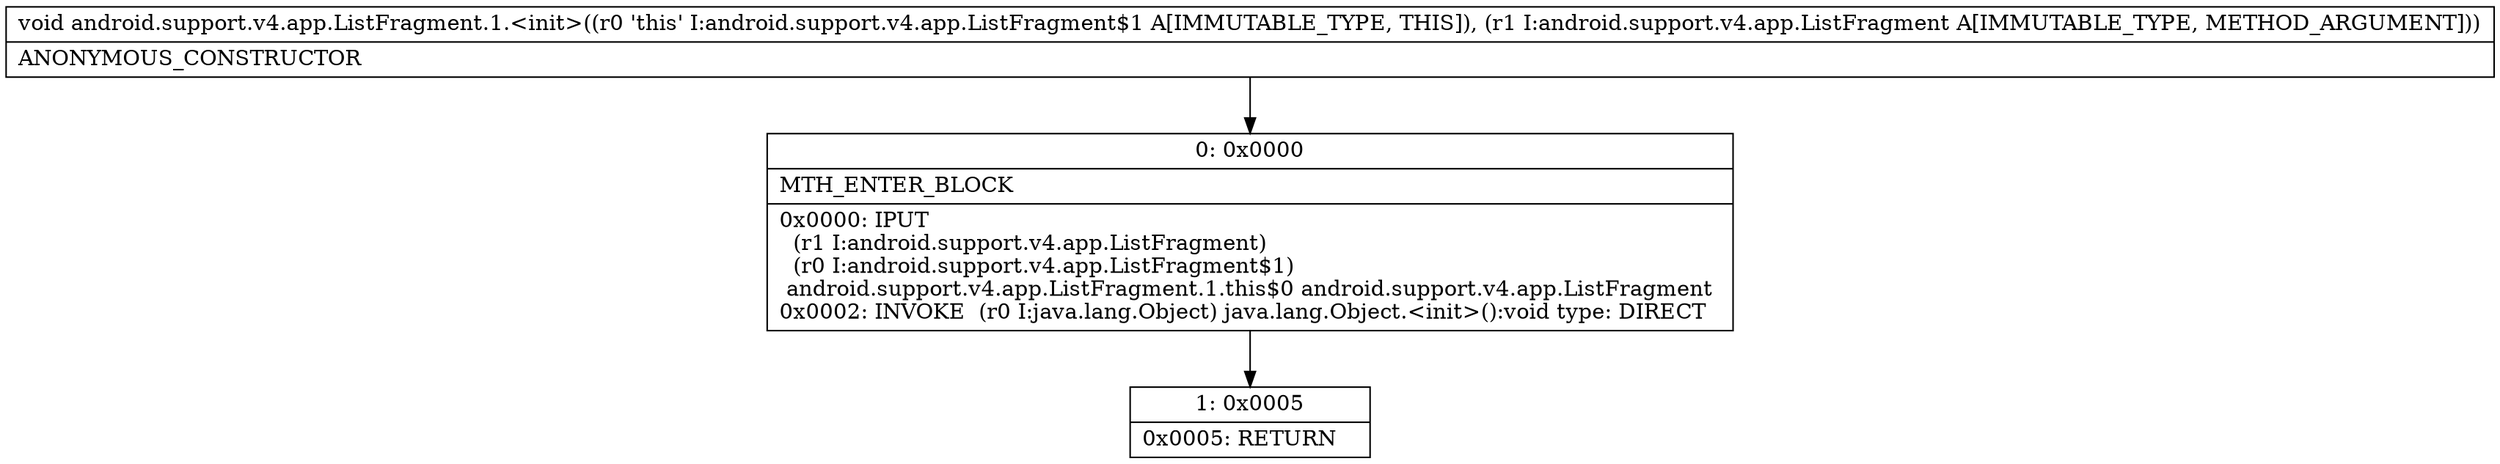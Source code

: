 digraph "CFG forandroid.support.v4.app.ListFragment.1.\<init\>(Landroid\/support\/v4\/app\/ListFragment;)V" {
Node_0 [shape=record,label="{0\:\ 0x0000|MTH_ENTER_BLOCK\l|0x0000: IPUT  \l  (r1 I:android.support.v4.app.ListFragment)\l  (r0 I:android.support.v4.app.ListFragment$1)\l android.support.v4.app.ListFragment.1.this$0 android.support.v4.app.ListFragment \l0x0002: INVOKE  (r0 I:java.lang.Object) java.lang.Object.\<init\>():void type: DIRECT \l}"];
Node_1 [shape=record,label="{1\:\ 0x0005|0x0005: RETURN   \l}"];
MethodNode[shape=record,label="{void android.support.v4.app.ListFragment.1.\<init\>((r0 'this' I:android.support.v4.app.ListFragment$1 A[IMMUTABLE_TYPE, THIS]), (r1 I:android.support.v4.app.ListFragment A[IMMUTABLE_TYPE, METHOD_ARGUMENT]))  | ANONYMOUS_CONSTRUCTOR\l}"];
MethodNode -> Node_0;
Node_0 -> Node_1;
}

